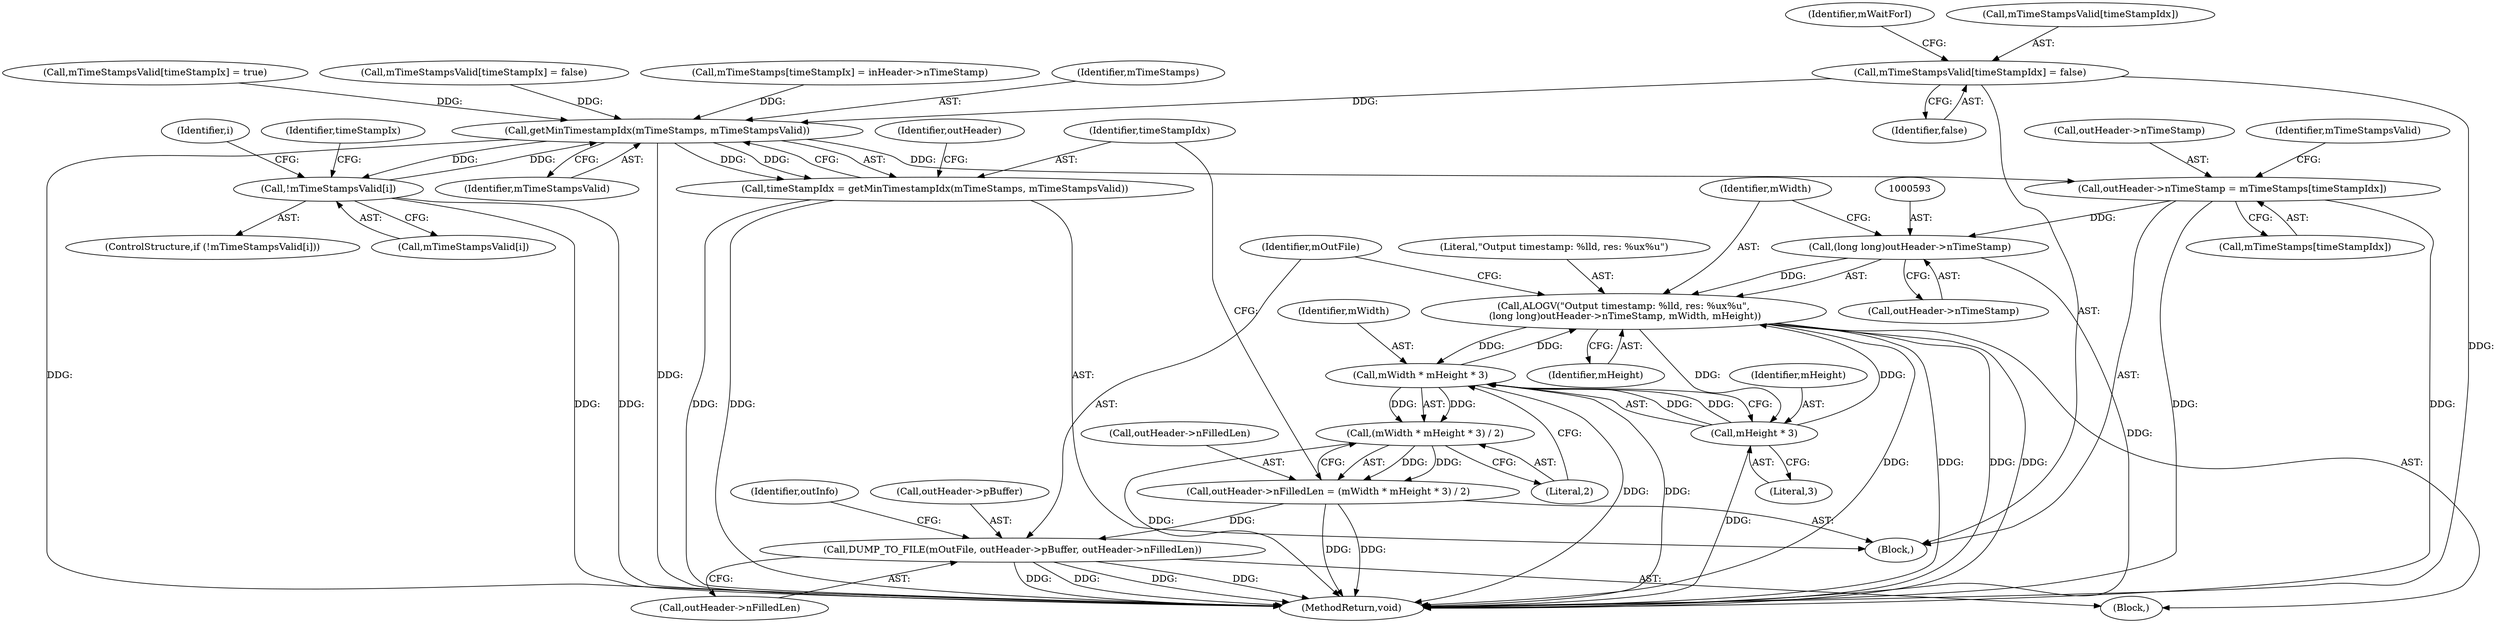 digraph "0_Android_918eeaa29d99d257282fafec931b4bda0e3bae12_3@array" {
"1000565" [label="(Call,mTimeStampsValid[timeStampIdx] = false)"];
"1000555" [label="(Call,getMinTimestampIdx(mTimeStamps, mTimeStampsValid))"];
"1000266" [label="(Call,!mTimeStampsValid[i])"];
"1000553" [label="(Call,timeStampIdx = getMinTimestampIdx(mTimeStamps, mTimeStampsValid))"];
"1000558" [label="(Call,outHeader->nTimeStamp = mTimeStamps[timeStampIdx])"];
"1000592" [label="(Call,(long long)outHeader->nTimeStamp)"];
"1000590" [label="(Call,ALOGV(\"Output timestamp: %lld, res: %ux%u\",\n (long long)outHeader->nTimeStamp, mWidth, mHeight))"];
"1000547" [label="(Call,mWidth * mHeight * 3)"];
"1000546" [label="(Call,(mWidth * mHeight * 3) / 2)"];
"1000542" [label="(Call,outHeader->nFilledLen = (mWidth * mHeight * 3) / 2)"];
"1000599" [label="(Call,DUMP_TO_FILE(mOutFile, outHeader->pBuffer, outHeader->nFilledLen))"];
"1000549" [label="(Call,mHeight * 3)"];
"1000552" [label="(Literal,2)"];
"1000589" [label="(Block,)"];
"1000550" [label="(Identifier,mHeight)"];
"1000590" [label="(Call,ALOGV(\"Output timestamp: %lld, res: %ux%u\",\n (long long)outHeader->nTimeStamp, mWidth, mHeight))"];
"1000565" [label="(Call,mTimeStampsValid[timeStampIdx] = false)"];
"1000554" [label="(Identifier,timeStampIdx)"];
"1000547" [label="(Call,mWidth * mHeight * 3)"];
"1000560" [label="(Identifier,outHeader)"];
"1000272" [label="(Identifier,timeStampIx)"];
"1000280" [label="(Call,mTimeStampsValid[timeStampIx] = true)"];
"1000604" [label="(Call,outHeader->nFilledLen)"];
"1000542" [label="(Call,outHeader->nFilledLen = (mWidth * mHeight * 3) / 2)"];
"1000600" [label="(Identifier,mOutFile)"];
"1000592" [label="(Call,(long long)outHeader->nTimeStamp)"];
"1000609" [label="(Identifier,outInfo)"];
"1000266" [label="(Call,!mTimeStampsValid[i])"];
"1000559" [label="(Call,outHeader->nTimeStamp)"];
"1000571" [label="(Identifier,mWaitForI)"];
"1000263" [label="(Identifier,i)"];
"1000562" [label="(Call,mTimeStamps[timeStampIdx])"];
"1000551" [label="(Literal,3)"];
"1000591" [label="(Literal,\"Output timestamp: %lld, res: %ux%u\")"];
"1000406" [label="(Call,mTimeStampsValid[timeStampIx] = false)"];
"1000555" [label="(Call,getMinTimestampIdx(mTimeStamps, mTimeStampsValid))"];
"1000553" [label="(Call,timeStampIdx = getMinTimestampIdx(mTimeStamps, mTimeStampsValid))"];
"1000285" [label="(Call,mTimeStamps[timeStampIx] = inHeader->nTimeStamp)"];
"1000546" [label="(Call,(mWidth * mHeight * 3) / 2)"];
"1000594" [label="(Call,outHeader->nTimeStamp)"];
"1000267" [label="(Call,mTimeStampsValid[i])"];
"1000598" [label="(Identifier,mHeight)"];
"1000567" [label="(Identifier,mTimeStampsValid)"];
"1000566" [label="(Call,mTimeStampsValid[timeStampIdx])"];
"1000548" [label="(Identifier,mWidth)"];
"1000601" [label="(Call,outHeader->pBuffer)"];
"1000543" [label="(Call,outHeader->nFilledLen)"];
"1000557" [label="(Identifier,mTimeStampsValid)"];
"1000549" [label="(Call,mHeight * 3)"];
"1000599" [label="(Call,DUMP_TO_FILE(mOutFile, outHeader->pBuffer, outHeader->nFilledLen))"];
"1000558" [label="(Call,outHeader->nTimeStamp = mTimeStamps[timeStampIdx])"];
"1000556" [label="(Identifier,mTimeStamps)"];
"1000265" [label="(ControlStructure,if (!mTimeStampsValid[i]))"];
"1000540" [label="(Block,)"];
"1000569" [label="(Identifier,false)"];
"1000597" [label="(Identifier,mWidth)"];
"1000676" [label="(MethodReturn,void)"];
"1000565" -> "1000540"  [label="AST: "];
"1000565" -> "1000569"  [label="CFG: "];
"1000566" -> "1000565"  [label="AST: "];
"1000569" -> "1000565"  [label="AST: "];
"1000571" -> "1000565"  [label="CFG: "];
"1000565" -> "1000676"  [label="DDG: "];
"1000565" -> "1000555"  [label="DDG: "];
"1000555" -> "1000553"  [label="AST: "];
"1000555" -> "1000557"  [label="CFG: "];
"1000556" -> "1000555"  [label="AST: "];
"1000557" -> "1000555"  [label="AST: "];
"1000553" -> "1000555"  [label="CFG: "];
"1000555" -> "1000676"  [label="DDG: "];
"1000555" -> "1000676"  [label="DDG: "];
"1000555" -> "1000266"  [label="DDG: "];
"1000555" -> "1000553"  [label="DDG: "];
"1000555" -> "1000553"  [label="DDG: "];
"1000285" -> "1000555"  [label="DDG: "];
"1000406" -> "1000555"  [label="DDG: "];
"1000266" -> "1000555"  [label="DDG: "];
"1000280" -> "1000555"  [label="DDG: "];
"1000555" -> "1000558"  [label="DDG: "];
"1000266" -> "1000265"  [label="AST: "];
"1000266" -> "1000267"  [label="CFG: "];
"1000267" -> "1000266"  [label="AST: "];
"1000272" -> "1000266"  [label="CFG: "];
"1000263" -> "1000266"  [label="CFG: "];
"1000266" -> "1000676"  [label="DDG: "];
"1000266" -> "1000676"  [label="DDG: "];
"1000553" -> "1000540"  [label="AST: "];
"1000554" -> "1000553"  [label="AST: "];
"1000560" -> "1000553"  [label="CFG: "];
"1000553" -> "1000676"  [label="DDG: "];
"1000553" -> "1000676"  [label="DDG: "];
"1000558" -> "1000540"  [label="AST: "];
"1000558" -> "1000562"  [label="CFG: "];
"1000559" -> "1000558"  [label="AST: "];
"1000562" -> "1000558"  [label="AST: "];
"1000567" -> "1000558"  [label="CFG: "];
"1000558" -> "1000676"  [label="DDG: "];
"1000558" -> "1000676"  [label="DDG: "];
"1000558" -> "1000592"  [label="DDG: "];
"1000592" -> "1000590"  [label="AST: "];
"1000592" -> "1000594"  [label="CFG: "];
"1000593" -> "1000592"  [label="AST: "];
"1000594" -> "1000592"  [label="AST: "];
"1000597" -> "1000592"  [label="CFG: "];
"1000592" -> "1000676"  [label="DDG: "];
"1000592" -> "1000590"  [label="DDG: "];
"1000590" -> "1000589"  [label="AST: "];
"1000590" -> "1000598"  [label="CFG: "];
"1000591" -> "1000590"  [label="AST: "];
"1000597" -> "1000590"  [label="AST: "];
"1000598" -> "1000590"  [label="AST: "];
"1000600" -> "1000590"  [label="CFG: "];
"1000590" -> "1000676"  [label="DDG: "];
"1000590" -> "1000676"  [label="DDG: "];
"1000590" -> "1000676"  [label="DDG: "];
"1000590" -> "1000676"  [label="DDG: "];
"1000590" -> "1000547"  [label="DDG: "];
"1000590" -> "1000549"  [label="DDG: "];
"1000547" -> "1000590"  [label="DDG: "];
"1000549" -> "1000590"  [label="DDG: "];
"1000547" -> "1000546"  [label="AST: "];
"1000547" -> "1000549"  [label="CFG: "];
"1000548" -> "1000547"  [label="AST: "];
"1000549" -> "1000547"  [label="AST: "];
"1000552" -> "1000547"  [label="CFG: "];
"1000547" -> "1000676"  [label="DDG: "];
"1000547" -> "1000676"  [label="DDG: "];
"1000547" -> "1000546"  [label="DDG: "];
"1000547" -> "1000546"  [label="DDG: "];
"1000549" -> "1000547"  [label="DDG: "];
"1000549" -> "1000547"  [label="DDG: "];
"1000546" -> "1000542"  [label="AST: "];
"1000546" -> "1000552"  [label="CFG: "];
"1000552" -> "1000546"  [label="AST: "];
"1000542" -> "1000546"  [label="CFG: "];
"1000546" -> "1000676"  [label="DDG: "];
"1000546" -> "1000542"  [label="DDG: "];
"1000546" -> "1000542"  [label="DDG: "];
"1000542" -> "1000540"  [label="AST: "];
"1000543" -> "1000542"  [label="AST: "];
"1000554" -> "1000542"  [label="CFG: "];
"1000542" -> "1000676"  [label="DDG: "];
"1000542" -> "1000676"  [label="DDG: "];
"1000542" -> "1000599"  [label="DDG: "];
"1000599" -> "1000589"  [label="AST: "];
"1000599" -> "1000604"  [label="CFG: "];
"1000600" -> "1000599"  [label="AST: "];
"1000601" -> "1000599"  [label="AST: "];
"1000604" -> "1000599"  [label="AST: "];
"1000609" -> "1000599"  [label="CFG: "];
"1000599" -> "1000676"  [label="DDG: "];
"1000599" -> "1000676"  [label="DDG: "];
"1000599" -> "1000676"  [label="DDG: "];
"1000599" -> "1000676"  [label="DDG: "];
"1000549" -> "1000551"  [label="CFG: "];
"1000550" -> "1000549"  [label="AST: "];
"1000551" -> "1000549"  [label="AST: "];
"1000549" -> "1000676"  [label="DDG: "];
}

